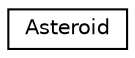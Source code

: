 digraph "Graphical Class Hierarchy"
{
  edge [fontname="Helvetica",fontsize="10",labelfontname="Helvetica",labelfontsize="10"];
  node [fontname="Helvetica",fontsize="10",shape=record];
  rankdir="LR";
  Node1 [label="Asteroid",height=0.2,width=0.4,color="black", fillcolor="white", style="filled",URL="$classAsteroid.html"];
}
